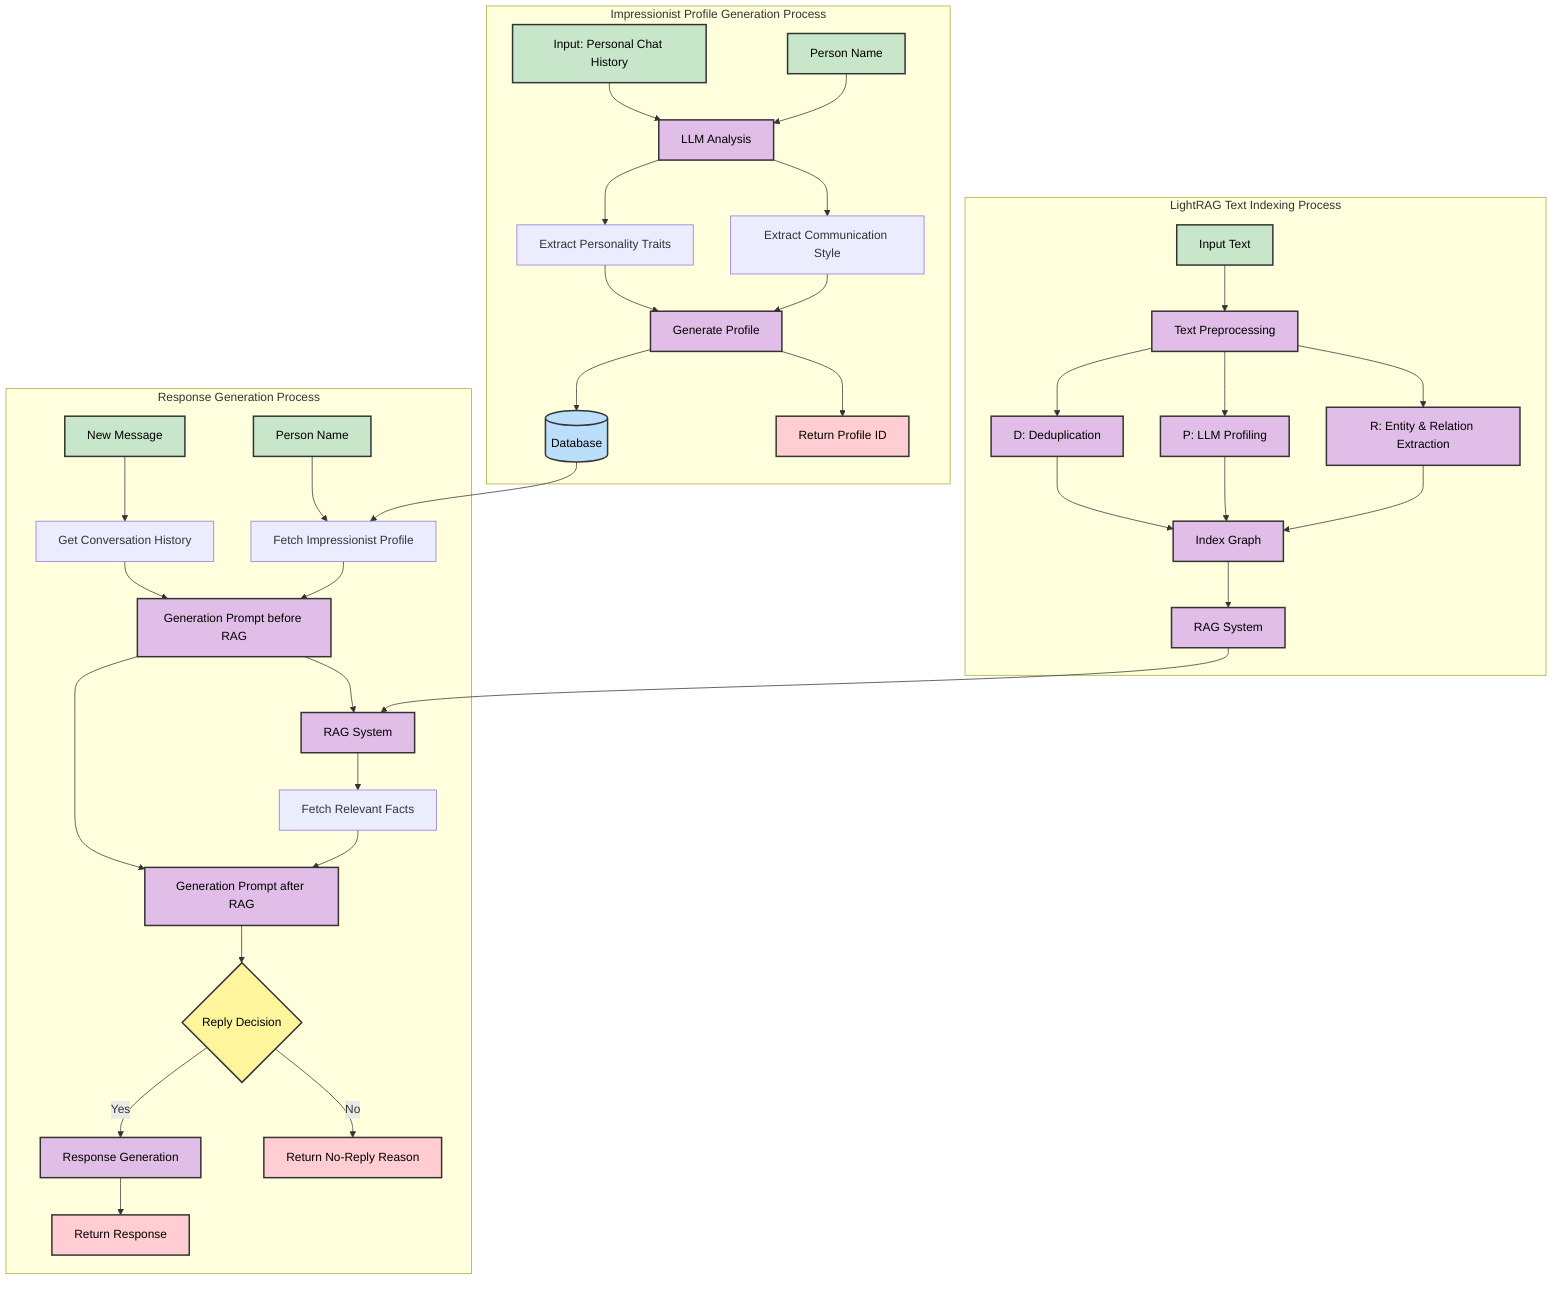 graph TB
    subgraph "Impressionist Profile Generation Process"
        A[Input: Personal Chat History] --> B[LLM Analysis]
        C[Person Name] --> B
        B --> D[Extract Personality Traits]
        B --> E[Extract Communication Style]
        D --> F[Generate Profile]
        E --> F
        F --> G[(Database)]
        F --> H[Return Profile ID]
    end
    subgraph "LightRAG Text Indexing Process"
        S[Input Text] --> T[Text Preprocessing]
        T --> U[D: Deduplication]
        T --> V[P: LLM Profiling]
        T --> W[R: Entity & Relation Extraction]
        U --> X[Index Graph]
        V --> X
        W --> X
        X --> Y[RAG System]
    end
    subgraph "Response Generation Process"
        I[New Message] --> J[Get Conversation History]
        K[Person Name] --> L[Fetch Impressionist Profile]
        G --> L
        J --> M[Generation Prompt before RAG]
        L --> M
        M --> N[RAG System]
        Y --> N
        N --> O[Fetch Relevant Facts]
        M --> Q[Generation Prompt after RAG]
        O --> Q
        Q --> Z{Reply Decision}
        Z -->|Yes| P[Response Generation]
        Z -->|No| NoReply[Return No-Reply Reason]
        P --> R[Return Response]
    end
    classDef process fill:#e1bee7,stroke:#333,stroke-width:2px,color:#000
    classDef storage fill:#bbdefb,stroke:#333,stroke-width:2px,color:#000
    classDef input fill:#c8e6c9,stroke:#333,stroke-width:2px,color:#000
    classDef output fill:#ffcdd2,stroke:#333,stroke-width:2px,color:#000
    classDef decision fill:#fff59d,stroke:#333,stroke-width:2px,color:#000
    class B,F,M,N,P,Q,T,U,V,W,X,Y process
    class G storage
    class A,C,I,K,S input
    class H,R,NoReply output
    class Z decision
